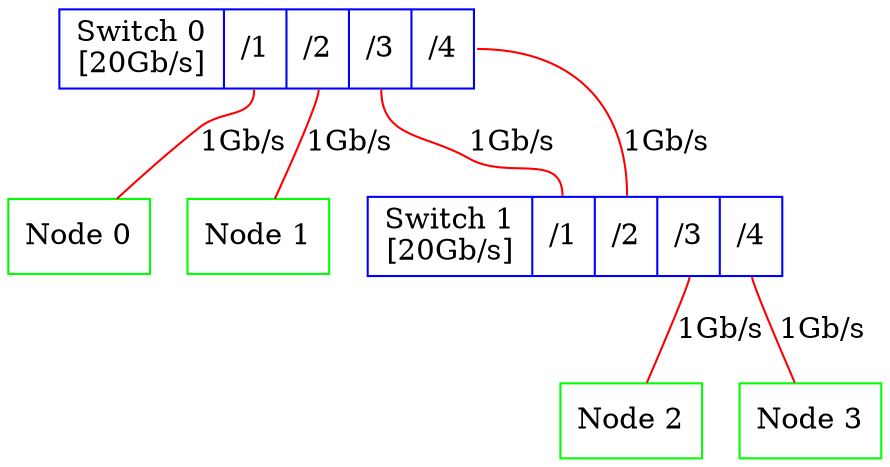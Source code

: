 digraph G {
node0 [shape=box, color=green, label="Node 0"];
node1 [shape=box, color=green, label="Node 1"];
node2 [shape=box, color=green, label="Node 2"];
node3 [shape=box, color=green, label="Node 3"];
switch0 [shape=record, color=blue, label="Switch 0\n[20Gb/s]|<p1>/1|<p2>/2|<p3>/3|<p4>/4"];
switch1 [shape=record, color=blue, label="Switch 1\n[20Gb/s]|<p1>/1|<p2>/2|<p3>/3|<p4>/4"];
switch0:p1 -> node0 [arrowhead=none, color=red, label="1Gb/s"]
switch0:p2 -> node1 [arrowhead=none, color=red, label="1Gb/s"]
switch0:p3 -> switch1:p1 [arrowhead=none, color=red, label="1Gb/s"]
switch0:p4 -> switch1:p2 [arrowhead=none, color=red, label="1Gb/s"]
switch1:p3 -> node2 [arrowhead=none, color=red, label="1Gb/s"]
switch1:p4 -> node3 [arrowhead=none, color=red, label="1Gb/s"]
}
